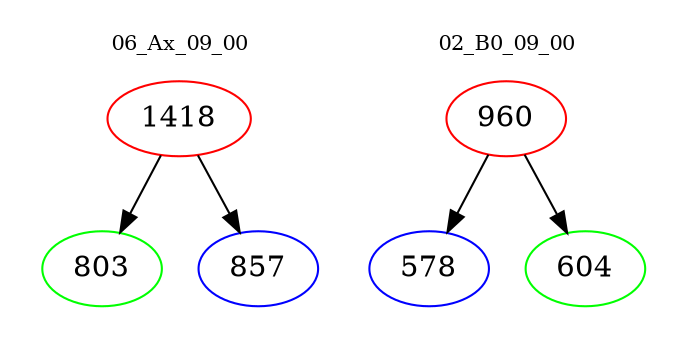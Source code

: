 digraph{
subgraph cluster_0 {
color = white
label = "06_Ax_09_00";
fontsize=10;
T0_1418 [label="1418", color="red"]
T0_1418 -> T0_803 [color="black"]
T0_803 [label="803", color="green"]
T0_1418 -> T0_857 [color="black"]
T0_857 [label="857", color="blue"]
}
subgraph cluster_1 {
color = white
label = "02_B0_09_00";
fontsize=10;
T1_960 [label="960", color="red"]
T1_960 -> T1_578 [color="black"]
T1_578 [label="578", color="blue"]
T1_960 -> T1_604 [color="black"]
T1_604 [label="604", color="green"]
}
}
